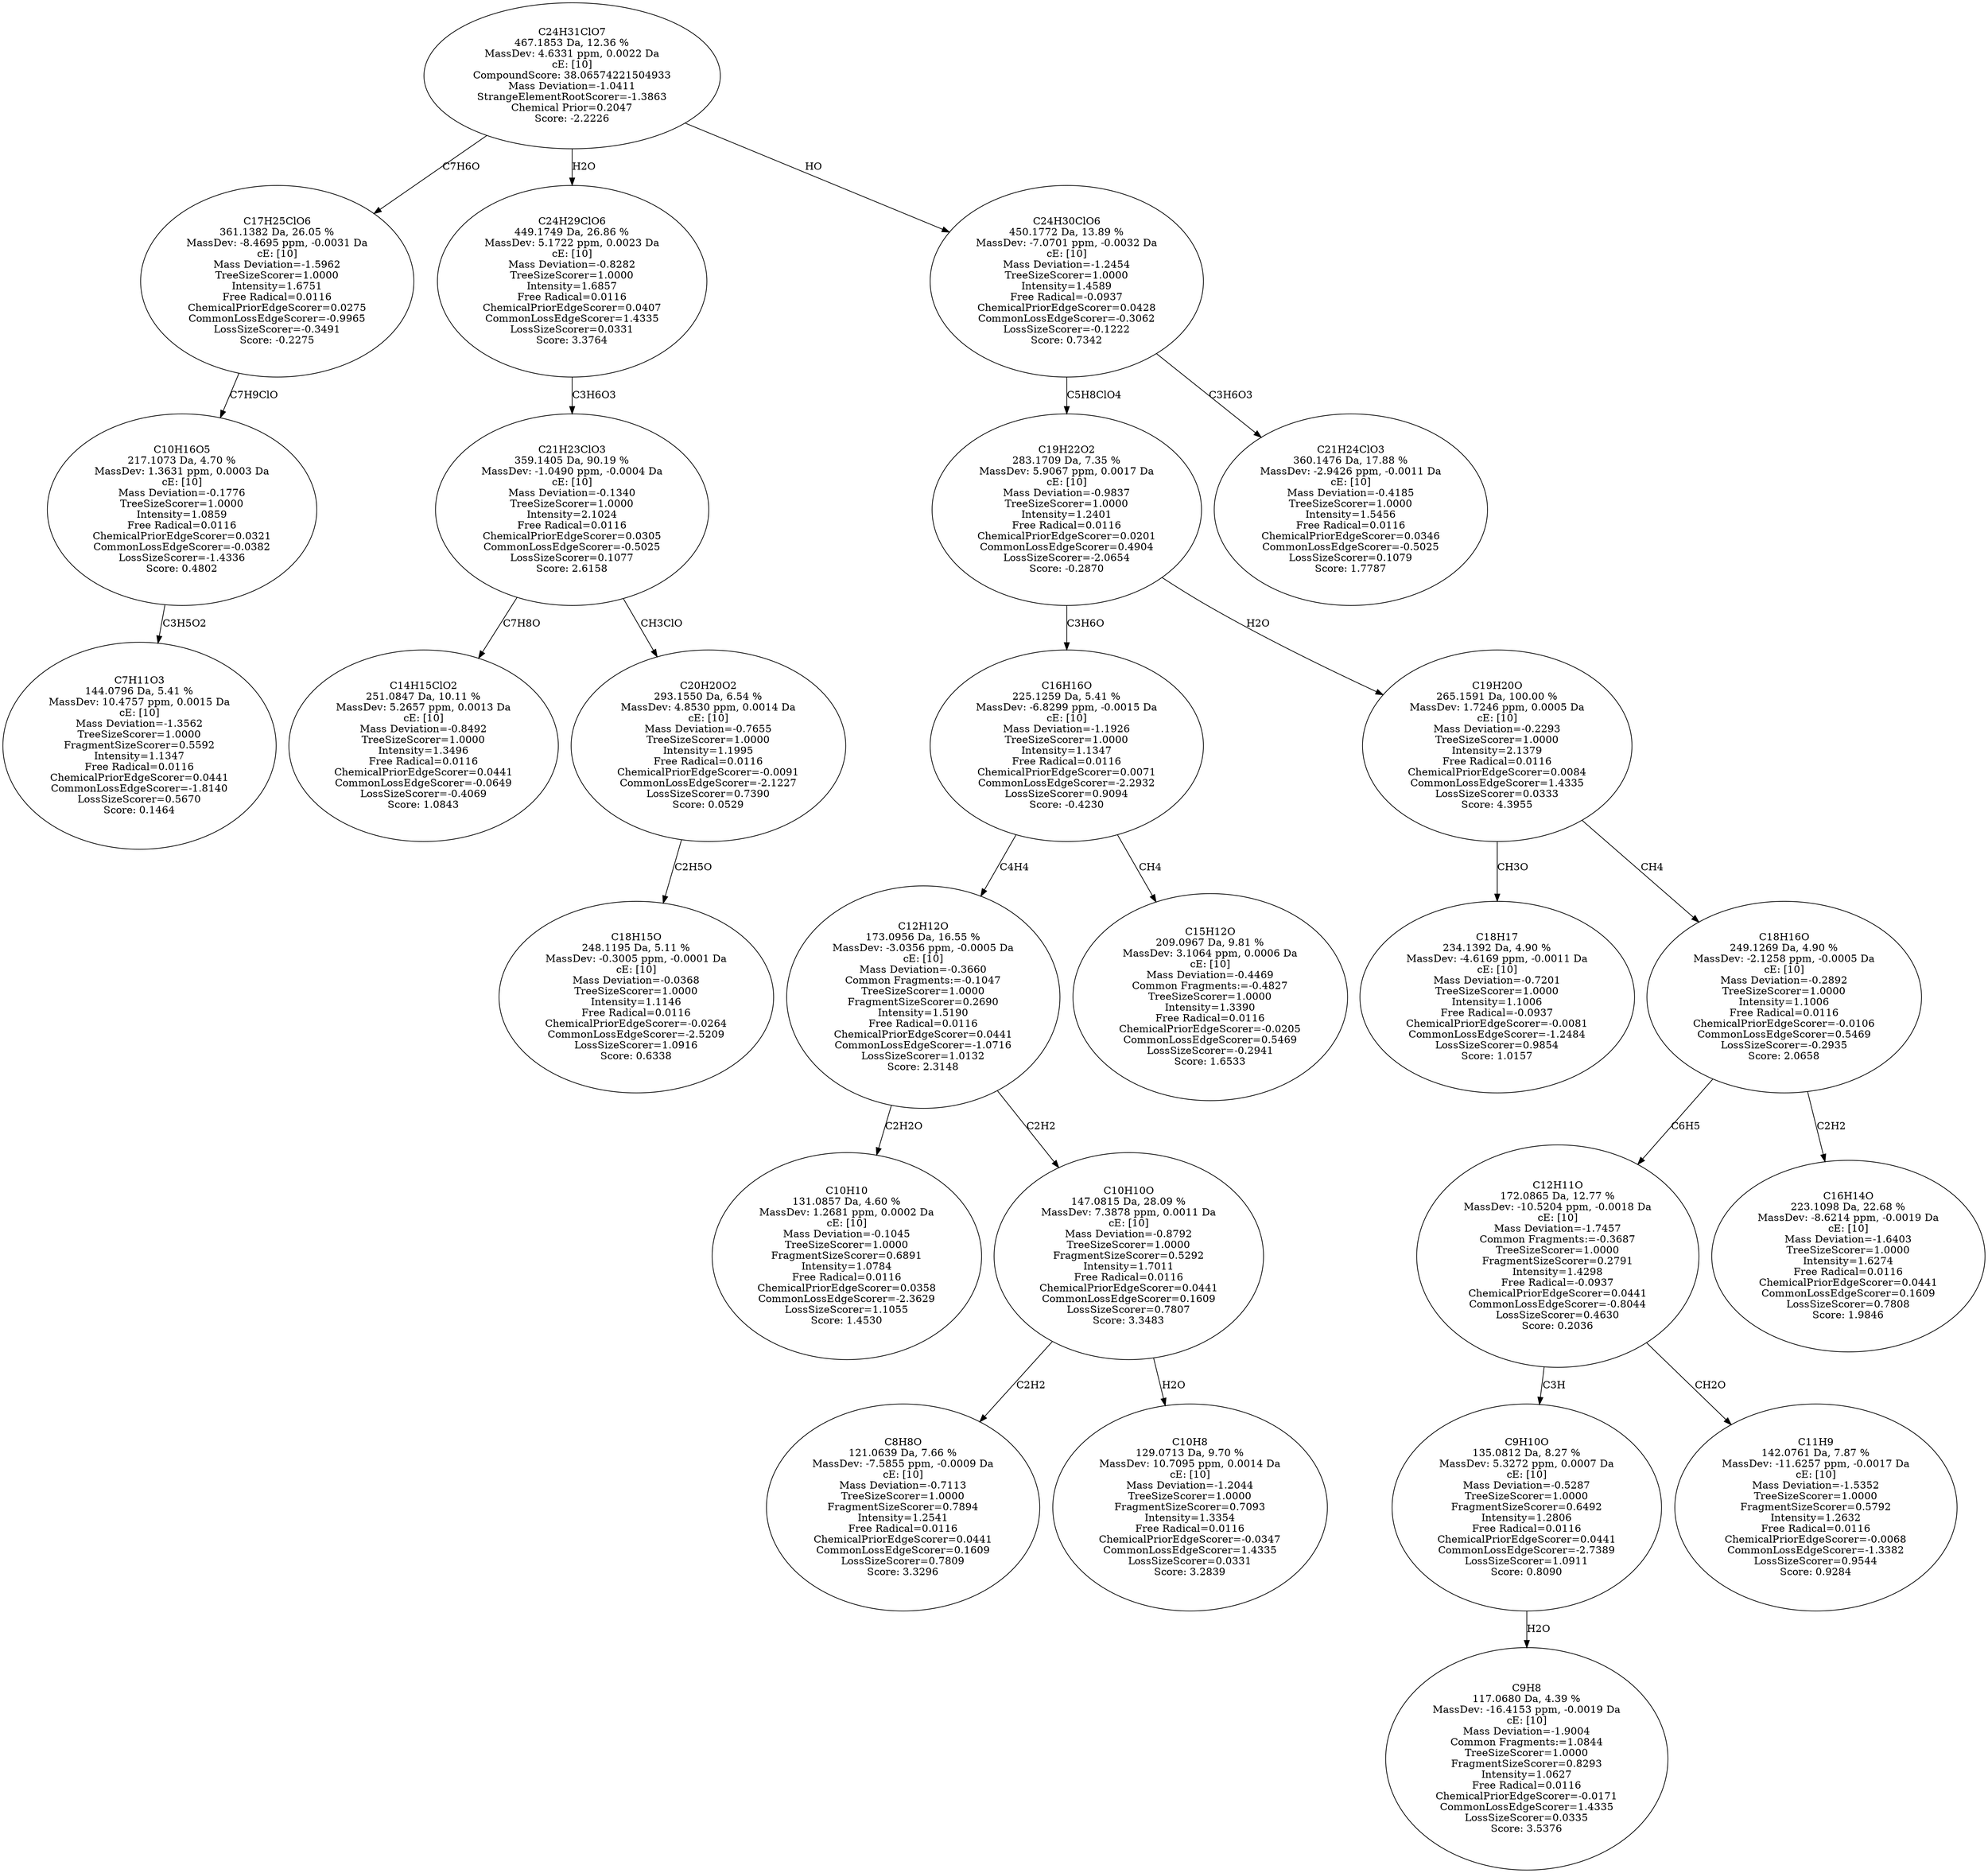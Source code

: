 strict digraph {
v1 [label="C7H11O3\n144.0796 Da, 5.41 %\nMassDev: 10.4757 ppm, 0.0015 Da\ncE: [10]\nMass Deviation=-1.3562\nTreeSizeScorer=1.0000\nFragmentSizeScorer=0.5592\nIntensity=1.1347\nFree Radical=0.0116\nChemicalPriorEdgeScorer=0.0441\nCommonLossEdgeScorer=-1.8140\nLossSizeScorer=0.5670\nScore: 0.1464"];
v2 [label="C10H16O5\n217.1073 Da, 4.70 %\nMassDev: 1.3631 ppm, 0.0003 Da\ncE: [10]\nMass Deviation=-0.1776\nTreeSizeScorer=1.0000\nIntensity=1.0859\nFree Radical=0.0116\nChemicalPriorEdgeScorer=0.0321\nCommonLossEdgeScorer=-0.0382\nLossSizeScorer=-1.4336\nScore: 0.4802"];
v3 [label="C17H25ClO6\n361.1382 Da, 26.05 %\nMassDev: -8.4695 ppm, -0.0031 Da\ncE: [10]\nMass Deviation=-1.5962\nTreeSizeScorer=1.0000\nIntensity=1.6751\nFree Radical=0.0116\nChemicalPriorEdgeScorer=0.0275\nCommonLossEdgeScorer=-0.9965\nLossSizeScorer=-0.3491\nScore: -0.2275"];
v4 [label="C14H15ClO2\n251.0847 Da, 10.11 %\nMassDev: 5.2657 ppm, 0.0013 Da\ncE: [10]\nMass Deviation=-0.8492\nTreeSizeScorer=1.0000\nIntensity=1.3496\nFree Radical=0.0116\nChemicalPriorEdgeScorer=0.0441\nCommonLossEdgeScorer=-0.0649\nLossSizeScorer=-0.4069\nScore: 1.0843"];
v5 [label="C18H15O\n248.1195 Da, 5.11 %\nMassDev: -0.3005 ppm, -0.0001 Da\ncE: [10]\nMass Deviation=-0.0368\nTreeSizeScorer=1.0000\nIntensity=1.1146\nFree Radical=0.0116\nChemicalPriorEdgeScorer=-0.0264\nCommonLossEdgeScorer=-2.5209\nLossSizeScorer=1.0916\nScore: 0.6338"];
v6 [label="C20H20O2\n293.1550 Da, 6.54 %\nMassDev: 4.8530 ppm, 0.0014 Da\ncE: [10]\nMass Deviation=-0.7655\nTreeSizeScorer=1.0000\nIntensity=1.1995\nFree Radical=0.0116\nChemicalPriorEdgeScorer=-0.0091\nCommonLossEdgeScorer=-2.1227\nLossSizeScorer=0.7390\nScore: 0.0529"];
v7 [label="C21H23ClO3\n359.1405 Da, 90.19 %\nMassDev: -1.0490 ppm, -0.0004 Da\ncE: [10]\nMass Deviation=-0.1340\nTreeSizeScorer=1.0000\nIntensity=2.1024\nFree Radical=0.0116\nChemicalPriorEdgeScorer=0.0305\nCommonLossEdgeScorer=-0.5025\nLossSizeScorer=0.1077\nScore: 2.6158"];
v8 [label="C24H29ClO6\n449.1749 Da, 26.86 %\nMassDev: 5.1722 ppm, 0.0023 Da\ncE: [10]\nMass Deviation=-0.8282\nTreeSizeScorer=1.0000\nIntensity=1.6857\nFree Radical=0.0116\nChemicalPriorEdgeScorer=0.0407\nCommonLossEdgeScorer=1.4335\nLossSizeScorer=0.0331\nScore: 3.3764"];
v9 [label="C10H10\n131.0857 Da, 4.60 %\nMassDev: 1.2681 ppm, 0.0002 Da\ncE: [10]\nMass Deviation=-0.1045\nTreeSizeScorer=1.0000\nFragmentSizeScorer=0.6891\nIntensity=1.0784\nFree Radical=0.0116\nChemicalPriorEdgeScorer=0.0358\nCommonLossEdgeScorer=-2.3629\nLossSizeScorer=1.1055\nScore: 1.4530"];
v10 [label="C8H8O\n121.0639 Da, 7.66 %\nMassDev: -7.5855 ppm, -0.0009 Da\ncE: [10]\nMass Deviation=-0.7113\nTreeSizeScorer=1.0000\nFragmentSizeScorer=0.7894\nIntensity=1.2541\nFree Radical=0.0116\nChemicalPriorEdgeScorer=0.0441\nCommonLossEdgeScorer=0.1609\nLossSizeScorer=0.7809\nScore: 3.3296"];
v11 [label="C10H8\n129.0713 Da, 9.70 %\nMassDev: 10.7095 ppm, 0.0014 Da\ncE: [10]\nMass Deviation=-1.2044\nTreeSizeScorer=1.0000\nFragmentSizeScorer=0.7093\nIntensity=1.3354\nFree Radical=0.0116\nChemicalPriorEdgeScorer=-0.0347\nCommonLossEdgeScorer=1.4335\nLossSizeScorer=0.0331\nScore: 3.2839"];
v12 [label="C10H10O\n147.0815 Da, 28.09 %\nMassDev: 7.3878 ppm, 0.0011 Da\ncE: [10]\nMass Deviation=-0.8792\nTreeSizeScorer=1.0000\nFragmentSizeScorer=0.5292\nIntensity=1.7011\nFree Radical=0.0116\nChemicalPriorEdgeScorer=0.0441\nCommonLossEdgeScorer=0.1609\nLossSizeScorer=0.7807\nScore: 3.3483"];
v13 [label="C12H12O\n173.0956 Da, 16.55 %\nMassDev: -3.0356 ppm, -0.0005 Da\ncE: [10]\nMass Deviation=-0.3660\nCommon Fragments:=-0.1047\nTreeSizeScorer=1.0000\nFragmentSizeScorer=0.2690\nIntensity=1.5190\nFree Radical=0.0116\nChemicalPriorEdgeScorer=0.0441\nCommonLossEdgeScorer=-1.0716\nLossSizeScorer=1.0132\nScore: 2.3148"];
v14 [label="C15H12O\n209.0967 Da, 9.81 %\nMassDev: 3.1064 ppm, 0.0006 Da\ncE: [10]\nMass Deviation=-0.4469\nCommon Fragments:=-0.4827\nTreeSizeScorer=1.0000\nIntensity=1.3390\nFree Radical=0.0116\nChemicalPriorEdgeScorer=-0.0205\nCommonLossEdgeScorer=0.5469\nLossSizeScorer=-0.2941\nScore: 1.6533"];
v15 [label="C16H16O\n225.1259 Da, 5.41 %\nMassDev: -6.8299 ppm, -0.0015 Da\ncE: [10]\nMass Deviation=-1.1926\nTreeSizeScorer=1.0000\nIntensity=1.1347\nFree Radical=0.0116\nChemicalPriorEdgeScorer=0.0071\nCommonLossEdgeScorer=-2.2932\nLossSizeScorer=0.9094\nScore: -0.4230"];
v16 [label="C18H17\n234.1392 Da, 4.90 %\nMassDev: -4.6169 ppm, -0.0011 Da\ncE: [10]\nMass Deviation=-0.7201\nTreeSizeScorer=1.0000\nIntensity=1.1006\nFree Radical=-0.0937\nChemicalPriorEdgeScorer=-0.0081\nCommonLossEdgeScorer=-1.2484\nLossSizeScorer=0.9854\nScore: 1.0157"];
v17 [label="C9H8\n117.0680 Da, 4.39 %\nMassDev: -16.4153 ppm, -0.0019 Da\ncE: [10]\nMass Deviation=-1.9004\nCommon Fragments:=1.0844\nTreeSizeScorer=1.0000\nFragmentSizeScorer=0.8293\nIntensity=1.0627\nFree Radical=0.0116\nChemicalPriorEdgeScorer=-0.0171\nCommonLossEdgeScorer=1.4335\nLossSizeScorer=0.0335\nScore: 3.5376"];
v18 [label="C9H10O\n135.0812 Da, 8.27 %\nMassDev: 5.3272 ppm, 0.0007 Da\ncE: [10]\nMass Deviation=-0.5287\nTreeSizeScorer=1.0000\nFragmentSizeScorer=0.6492\nIntensity=1.2806\nFree Radical=0.0116\nChemicalPriorEdgeScorer=0.0441\nCommonLossEdgeScorer=-2.7389\nLossSizeScorer=1.0911\nScore: 0.8090"];
v19 [label="C11H9\n142.0761 Da, 7.87 %\nMassDev: -11.6257 ppm, -0.0017 Da\ncE: [10]\nMass Deviation=-1.5352\nTreeSizeScorer=1.0000\nFragmentSizeScorer=0.5792\nIntensity=1.2632\nFree Radical=0.0116\nChemicalPriorEdgeScorer=-0.0068\nCommonLossEdgeScorer=-1.3382\nLossSizeScorer=0.9544\nScore: 0.9284"];
v20 [label="C12H11O\n172.0865 Da, 12.77 %\nMassDev: -10.5204 ppm, -0.0018 Da\ncE: [10]\nMass Deviation=-1.7457\nCommon Fragments:=-0.3687\nTreeSizeScorer=1.0000\nFragmentSizeScorer=0.2791\nIntensity=1.4298\nFree Radical=-0.0937\nChemicalPriorEdgeScorer=0.0441\nCommonLossEdgeScorer=-0.8044\nLossSizeScorer=0.4630\nScore: 0.2036"];
v21 [label="C16H14O\n223.1098 Da, 22.68 %\nMassDev: -8.6214 ppm, -0.0019 Da\ncE: [10]\nMass Deviation=-1.6403\nTreeSizeScorer=1.0000\nIntensity=1.6274\nFree Radical=0.0116\nChemicalPriorEdgeScorer=0.0441\nCommonLossEdgeScorer=0.1609\nLossSizeScorer=0.7808\nScore: 1.9846"];
v22 [label="C18H16O\n249.1269 Da, 4.90 %\nMassDev: -2.1258 ppm, -0.0005 Da\ncE: [10]\nMass Deviation=-0.2892\nTreeSizeScorer=1.0000\nIntensity=1.1006\nFree Radical=0.0116\nChemicalPriorEdgeScorer=-0.0106\nCommonLossEdgeScorer=0.5469\nLossSizeScorer=-0.2935\nScore: 2.0658"];
v23 [label="C19H20O\n265.1591 Da, 100.00 %\nMassDev: 1.7246 ppm, 0.0005 Da\ncE: [10]\nMass Deviation=-0.2293\nTreeSizeScorer=1.0000\nIntensity=2.1379\nFree Radical=0.0116\nChemicalPriorEdgeScorer=0.0084\nCommonLossEdgeScorer=1.4335\nLossSizeScorer=0.0333\nScore: 4.3955"];
v24 [label="C19H22O2\n283.1709 Da, 7.35 %\nMassDev: 5.9067 ppm, 0.0017 Da\ncE: [10]\nMass Deviation=-0.9837\nTreeSizeScorer=1.0000\nIntensity=1.2401\nFree Radical=0.0116\nChemicalPriorEdgeScorer=0.0201\nCommonLossEdgeScorer=0.4904\nLossSizeScorer=-2.0654\nScore: -0.2870"];
v25 [label="C21H24ClO3\n360.1476 Da, 17.88 %\nMassDev: -2.9426 ppm, -0.0011 Da\ncE: [10]\nMass Deviation=-0.4185\nTreeSizeScorer=1.0000\nIntensity=1.5456\nFree Radical=0.0116\nChemicalPriorEdgeScorer=0.0346\nCommonLossEdgeScorer=-0.5025\nLossSizeScorer=0.1079\nScore: 1.7787"];
v26 [label="C24H30ClO6\n450.1772 Da, 13.89 %\nMassDev: -7.0701 ppm, -0.0032 Da\ncE: [10]\nMass Deviation=-1.2454\nTreeSizeScorer=1.0000\nIntensity=1.4589\nFree Radical=-0.0937\nChemicalPriorEdgeScorer=0.0428\nCommonLossEdgeScorer=-0.3062\nLossSizeScorer=-0.1222\nScore: 0.7342"];
v27 [label="C24H31ClO7\n467.1853 Da, 12.36 %\nMassDev: 4.6331 ppm, 0.0022 Da\ncE: [10]\nCompoundScore: 38.06574221504933\nMass Deviation=-1.0411\nStrangeElementRootScorer=-1.3863\nChemical Prior=0.2047\nScore: -2.2226"];
v2 -> v1 [label="C3H5O2"];
v3 -> v2 [label="C7H9ClO"];
v27 -> v3 [label="C7H6O"];
v7 -> v4 [label="C7H8O"];
v6 -> v5 [label="C2H5O"];
v7 -> v6 [label="CH3ClO"];
v8 -> v7 [label="C3H6O3"];
v27 -> v8 [label="H2O"];
v13 -> v9 [label="C2H2O"];
v12 -> v10 [label="C2H2"];
v12 -> v11 [label="H2O"];
v13 -> v12 [label="C2H2"];
v15 -> v13 [label="C4H4"];
v15 -> v14 [label="CH4"];
v24 -> v15 [label="C3H6O"];
v23 -> v16 [label="CH3O"];
v18 -> v17 [label="H2O"];
v20 -> v18 [label="C3H"];
v20 -> v19 [label="CH2O"];
v22 -> v20 [label="C6H5"];
v22 -> v21 [label="C2H2"];
v23 -> v22 [label="CH4"];
v24 -> v23 [label="H2O"];
v26 -> v24 [label="C5H8ClO4"];
v26 -> v25 [label="C3H6O3"];
v27 -> v26 [label="HO"];
}